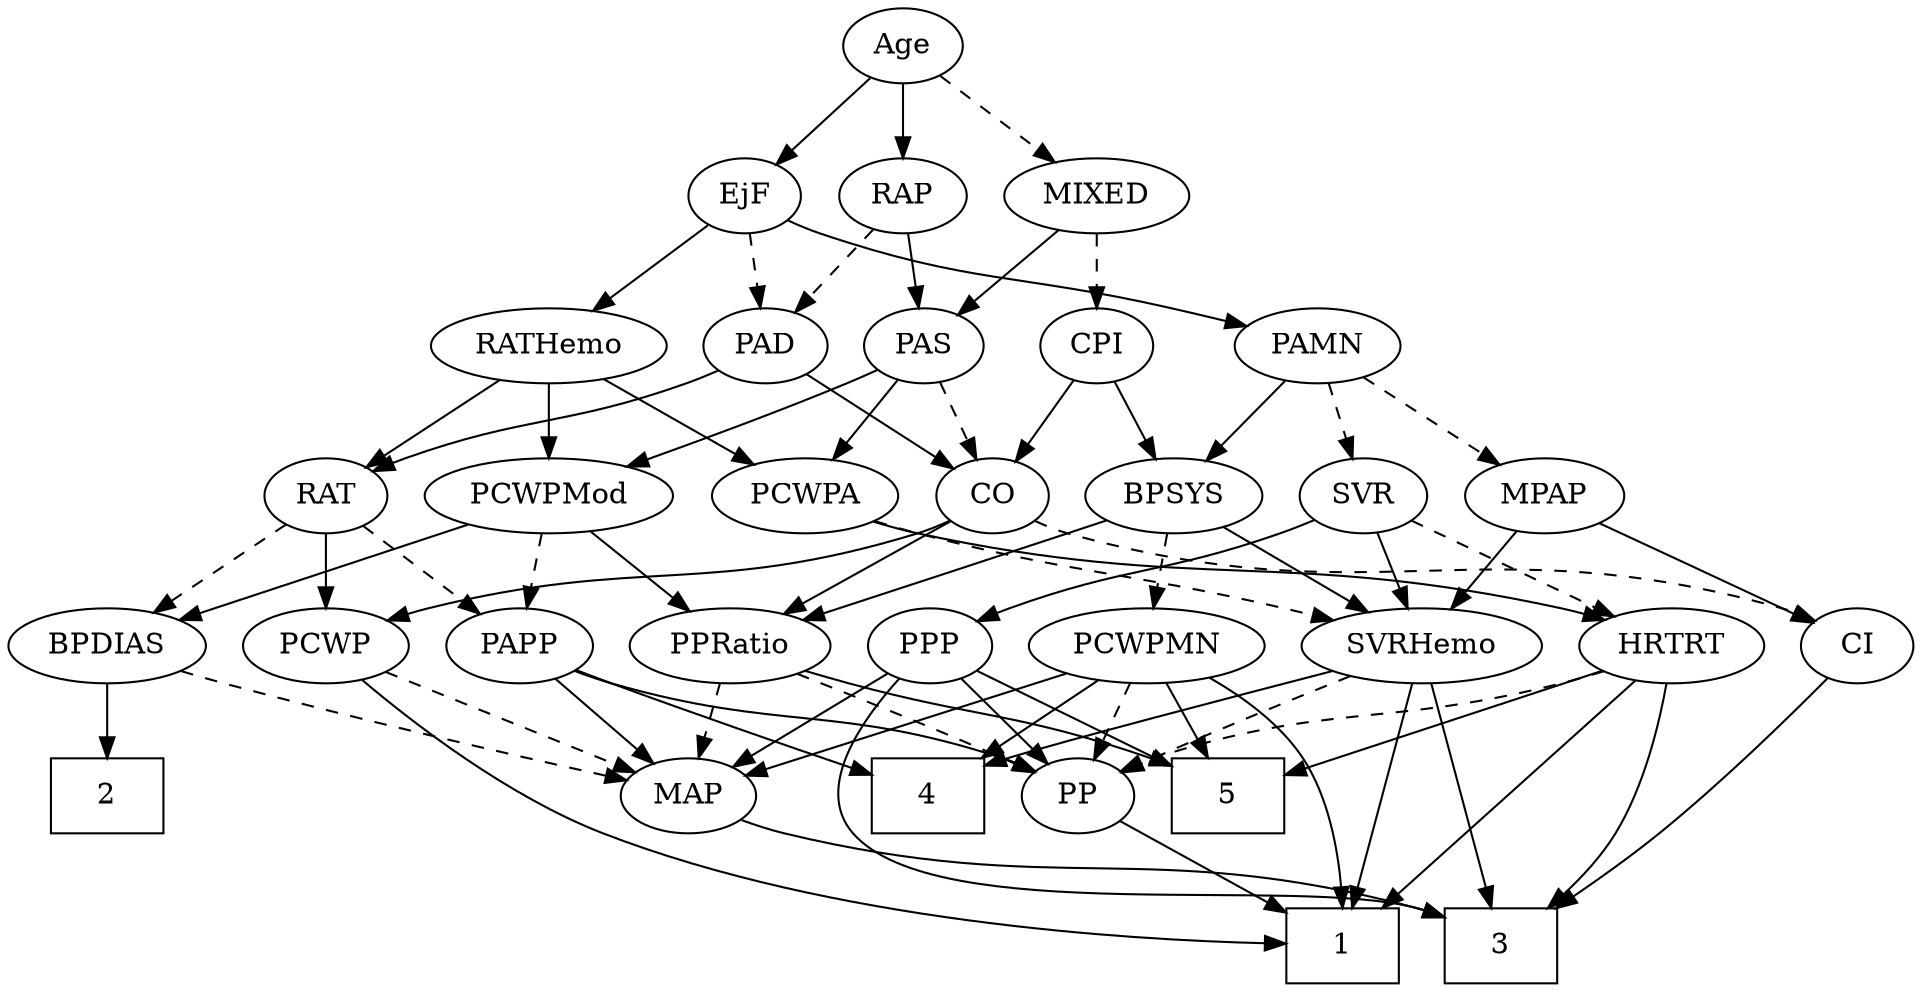 strict digraph {
	graph [bb="0,0,829.25,468"];
	node [label="\N"];
	1	[height=0.5,
		pos="565.25,18",
		shape=box,
		width=0.75];
	2	[height=0.5,
		pos="42.246,90",
		shape=box,
		width=0.75];
	3	[height=0.5,
		pos="641.25,18",
		shape=box,
		width=0.75];
	4	[height=0.5,
		pos="366.25,90",
		shape=box,
		width=0.75];
	5	[height=0.5,
		pos="510.25,90",
		shape=box,
		width=0.75];
	Age	[height=0.5,
		pos="396.25,450",
		width=0.75];
	EjF	[height=0.5,
		pos="323.25,378",
		width=0.75];
	Age -> EjF	[pos="e,338,393.14 381.47,434.83 371.08,424.87 357,411.37 345.29,400.14",
		style=solid];
	RAP	[height=0.5,
		pos="396.25,378",
		width=0.77632];
	Age -> RAP	[pos="e,396.25,396.1 396.25,431.7 396.25,423.98 396.25,414.71 396.25,406.11",
		style=solid];
	MIXED	[height=0.5,
		pos="482.25,378",
		width=1.1193];
	Age -> MIXED	[pos="e,463.63,394.16 412.83,435.5 424.99,425.61 441.75,411.96 455.75,400.56",
		style=dashed];
	PAD	[height=0.5,
		pos="330.25,306",
		width=0.79437];
	EjF -> PAD	[pos="e,328.54,324.1 324.98,359.7 325.75,351.98 326.68,342.71 327.54,334.11",
		style=dashed];
	PAMN	[height=0.5,
		pos="581.25,306",
		width=1.011];
	EjF -> PAMN	[pos="e,550.23,315.64 343.86,366.32 348.82,364.02 354.15,361.76 359.25,360 427.75,336.39 447.92,341.44 518.25,324 525.43,322.22 533.05,\
320.24 540.41,318.28",
		style=solid];
	RATHemo	[height=0.5,
		pos="234.25,306",
		width=1.3721];
	EjF -> RATHemo	[pos="e,254.02,322.55 306.51,363.83 294.05,354.03 276.75,340.43 262.21,328.99",
		style=solid];
	RAP -> PAD	[pos="e,344.22,321.82 382.25,362.15 373.24,352.6 361.35,339.99 351.22,329.25",
		style=dashed];
	PAS	[height=0.5,
		pos="404.25,306",
		width=0.75];
	RAP -> PAS	[pos="e,402.29,324.1 398.22,359.7 399.11,351.98 400.16,342.71 401.15,334.11",
		style=solid];
	MIXED -> PAS	[pos="e,419.66,320.83 464.94,361.46 453.82,351.49 439.25,338.41 427.17,327.58",
		style=solid];
	CPI	[height=0.5,
		pos="482.25,306",
		width=0.75];
	MIXED -> CPI	[pos="e,482.25,324.1 482.25,359.7 482.25,351.98 482.25,342.71 482.25,334.11",
		style=dashed];
	MPAP	[height=0.5,
		pos="681.25,234",
		width=0.97491];
	SVRHemo	[height=0.5,
		pos="609.25,162",
		width=1.3902];
	MPAP -> SVRHemo	[pos="e,625.84,179.13 665.62,217.81 656.17,208.62 643.93,196.72 633.26,186.35",
		style=solid];
	CI	[height=0.5,
		pos="802.25,162",
		width=0.75];
	MPAP -> CI	[pos="e,782.3,174.54 703.72,220 723.46,208.58 752.27,191.91 773.64,179.55",
		style=solid];
	BPSYS	[height=0.5,
		pos="516.25,234",
		width=1.0471];
	PCWPMN	[height=0.5,
		pos="491.25,162",
		width=1.3902];
	BPSYS -> PCWPMN	[pos="e,497.42,180.28 510.19,216.05 507.38,208.18 503.97,198.62 500.82,189.79",
		style=dashed];
	BPSYS -> SVRHemo	[pos="e,588.71,178.46 535.52,218.5 548.5,208.72 565.86,195.65 580.48,184.65",
		style=solid];
	PPRatio	[height=0.5,
		pos="311.25,162",
		width=1.1013];
	BPSYS -> PPRatio	[pos="e,341.8,173.68 487.21,222.35 481.28,220.22 475.07,218.01 469.25,216 421.03,199.32 408.57,196.36 360.25,180 357.35,179.02 354.37,\
178 351.37,176.97",
		style=solid];
	CO	[height=0.5,
		pos="433.25,234",
		width=0.75];
	PAD -> CO	[pos="e,414.82,247.52 349.14,292.16 365.21,281.24 388.48,265.43 406.47,253.2",
		style=solid];
	RAT	[height=0.5,
		pos="137.25,234",
		width=0.75827];
	PAD -> RAT	[pos="e,158.34,245.6 307.94,294.45 302.83,292.2 297.39,289.92 292.25,288 240.48,268.68 224.81,271.85 173.25,252 171.41,251.29 169.53,250.53 \
167.65,249.74",
		style=solid];
	CO -> PPRatio	[pos="e,334.87,176.56 413.37,221.6 394.5,210.77 365.8,194.3 343.63,181.58",
		style=solid];
	PCWP	[height=0.5,
		pos="137.25,162",
		width=0.97491];
	CO -> PCWP	[pos="e,163.48,174.14 412.7,222.11 407.74,219.82 402.39,217.61 397.25,216 304.36,186.94 275.12,205.67 181.25,180 178.6,179.28 175.89,178.45 \
173.18,177.56",
		style=solid];
	CO -> CI	[pos="e,781.75,174.06 453.74,221.94 458.7,219.66 464.07,217.49 469.25,216 597,179.14 638.49,216.86 766.25,180 768.19,179.44 770.16,178.79 \
772.12,178.07",
		style=dashed];
	PAS -> CO	[pos="e,426.42,251.47 411.12,288.41 414.51,280.22 418.69,270.14 422.49,260.95",
		style=dashed];
	PCWPMod	[height=0.5,
		pos="234.25,234",
		width=1.4443];
	PAS -> PCWPMod	[pos="e,268.09,247.69 383.03,294.7 378.2,292.44 373.07,290.09 368.25,288 338.19,274.98 303.83,261.41 277.43,251.27",
		style=solid];
	PCWPA	[height=0.5,
		pos="346.25,234",
		width=1.1555];
	PAS -> PCWPA	[pos="e,359.61,251.13 391.66,289.81 384.2,280.8 374.56,269.18 366.09,258.95",
		style=solid];
	PAMN -> MPAP	[pos="e,661.38,248.91 601.48,290.83 616.22,280.52 636.37,266.41 652.74,254.96",
		style=dashed];
	PAMN -> BPSYS	[pos="e,531.08,250.98 566.82,289.46 558.36,280.35 547.49,268.65 538.01,258.43",
		style=solid];
	SVR	[height=0.5,
		pos="600.25,234",
		width=0.77632];
	PAMN -> SVR	[pos="e,595.69,251.79 585.85,288.05 587.99,280.14 590.6,270.54 593,261.69",
		style=dashed];
	RATHemo -> RAT	[pos="e,155.14,247.91 212.72,289.46 198.12,278.93 178.74,264.94 163.27,253.78",
		style=solid];
	RATHemo -> PCWPMod	[pos="e,234.25,252.1 234.25,287.7 234.25,279.98 234.25,270.71 234.25,262.11",
		style=solid];
	RATHemo -> PCWPA	[pos="e,323.29,249.35 258,290.15 274.4,279.9 296.41,266.15 314.34,254.94",
		style=solid];
	CPI -> BPSYS	[pos="e,508.17,251.63 490.13,288.76 494.15,280.49 499.13,270.23 503.67,260.9",
		style=solid];
	CPI -> CO	[pos="e,444.09,250.49 471.37,289.46 465.09,280.49 457.06,269.02 449.99,258.92",
		style=solid];
	BPDIAS	[height=0.5,
		pos="42.246,162",
		width=1.1735];
	RAT -> BPDIAS	[pos="e,62.674,178.05 119.38,219.83 105.77,209.81 86.767,195.81 71.027,184.21",
		style=dashed];
	RAT -> PCWP	[pos="e,137.25,180.1 137.25,215.7 137.25,207.98 137.25,198.71 137.25,190.11",
		style=solid];
	PAPP	[height=0.5,
		pos="222.25,162",
		width=0.88464];
	RAT -> PAPP	[pos="e,205.03,177.18 153.64,219.5 165.98,209.34 183.11,195.23 197.17,183.65",
		style=dashed];
	SVR -> SVRHemo	[pos="e,607.05,180.1 602.47,215.7 603.46,207.98 604.65,198.71 605.76,190.11",
		style=solid];
	PPP	[height=0.5,
		pos="396.25,162",
		width=0.75];
	SVR -> PPP	[pos="e,417.31,173.69 578.58,222.33 573.61,220.08 568.29,217.84 563.25,216 506.51,195.33 488.87,200.97 432.25,180 430.4,179.32 428.52,\
178.57 426.63,177.79",
		style=solid];
	HRTRT	[height=0.5,
		pos="717.25,162",
		width=1.1013];
	SVR -> HRTRT	[pos="e,694.08,176.86 620.09,221.13 637.93,210.46 664.43,194.6 685.26,182.14",
		style=dashed];
	PCWPMod -> BPDIAS	[pos="e,73.267,174.31 199.48,220.32 166.72,208.38 117.65,190.49 83.058,177.88",
		style=solid];
	PCWPMod -> PPRatio	[pos="e,294.28,178.43 252.11,216.76 262.43,207.38 275.56,195.44 286.83,185.2",
		style=solid];
	PCWPMod -> PAPP	[pos="e,225.18,180.1 231.28,215.7 229.96,207.98 228.37,198.71 226.89,190.11",
		style=dashed];
	PCWPA -> SVRHemo	[pos="e,571.87,174.07 377.67,222.03 384.11,219.92 390.87,217.81 397.25,216 464.45,196.94 482.66,197.68 550.25,180 554.08,179 558.05,177.93 \
562.03,176.83",
		style=dashed];
	PCWPA -> HRTRT	[pos="e,687.99,174.23 376.99,221.71 383.61,219.57 390.61,217.53 397.25,216 515.63,188.67 550.03,208.06 668.25,180 671.59,179.21 675.02,\
178.27 678.45,177.26",
		style=solid];
	PCWPMN -> 1	[pos="e,564.55,36.104 512.56,145.63 524.25,136.09 538,122.84 546.25,108 556.83,88.95 561.52,64.592 563.6,46.176",
		style=solid];
	PCWPMN -> 4	[pos="e,393.41,106.21 465.35,146.5 447.11,136.29 422.47,122.48 402.31,111.2",
		style=solid];
	PCWPMN -> 5	[pos="e,505.56,108.28 495.85,144.05 497.96,136.26 500.52,126.82 502.9,118.08",
		style=solid];
	MAP	[height=0.5,
		pos="252.25,90",
		width=0.84854];
	PCWPMN -> MAP	[pos="e,278.9,98.807 453.64,149.99 408.52,136.77 333.37,114.76 288.75,101.69",
		style=solid];
	PP	[height=0.5,
		pos="438.25,90",
		width=0.75];
	PCWPMN -> PP	[pos="e,449.99,106.51 478.69,144.41 471.96,135.53 463.56,124.44 456.17,114.67",
		style=dashed];
	SVRHemo -> 1	[pos="e,570.57,36.189 603.94,143.87 596.41,119.56 582.54,74.819 573.62,46.013",
		style=solid];
	SVRHemo -> 3	[pos="e,637.37,36.189 613.11,143.87 618.58,119.56 628.67,74.819 635.16,46.013",
		style=solid];
	SVRHemo -> 4	[pos="e,393.52,104.58 571.86,149.97 564.7,147.93 557.25,145.86 550.25,144 487.76,127.41 467.85,130.26 402.98,107.91",
		style=solid];
	SVRHemo -> PP	[pos="e,459.46,101.31 575.7,148.55 548.23,138.18 508.46,122.77 474.25,108 472.44,107.22 470.59,106.4 468.72,105.56",
		style=dashed];
	BPDIAS -> 2	[pos="e,42.246,108.1 42.246,143.7 42.246,135.98 42.246,126.71 42.246,118.11",
		style=solid];
	BPDIAS -> MAP	[pos="e,226.16,99.695 74.599,150.22 112.99,137.42 176.81,116.15 216.59,102.88",
		style=dashed];
	MAP -> 3	[pos="e,614.07,31.759 276.19,78.721 282.9,76.182 290.27,73.704 297.25,72 429.42,39.72 469.76,70.96 601.25,36 602.3,35.719 603.37,35.415 \
604.44,35.092",
		style=solid];
	PP -> 1	[pos="e,538.13,33.948 458.37,77.908 477.39,67.426 506.35,51.463 529.33,38.797",
		style=solid];
	PPP -> 3	[pos="e,614.05,31.706 374.98,150.59 359.41,141.67 339.46,127.21 330.25,108 323.33,93.573 319.7,84.036 330.25,72 370.28,26.301 542.65,52.027 \
601.25,36 602.3,35.711 603.37,35.401 604.43,35.072",
		style=solid];
	PPP -> 5	[pos="e,483.11,107.66 415.58,149.13 431.67,139.25 455,124.92 474.47,112.97",
		style=solid];
	PPP -> MAP	[pos="e,275.01,102.07 375,150.67 351.06,139.04 311.91,120 284.26,106.56",
		style=solid];
	PPP -> PP	[pos="e,428.46,107.31 405.78,145.12 410.91,136.56 417.37,125.8 423.17,116.13",
		style=solid];
	PPRatio -> 5	[pos="e,482.9,104.38 341.52,150.35 347.71,148.21 354.18,146.01 360.25,144 407.83,128.24 423.06,127.43 473.43,108.08",
		style=solid];
	PPRatio -> MAP	[pos="e,265.45,106.67 297.56,144.76 290.01,135.8 280.49,124.51 272.13,114.59",
		style=dashed];
	PPRatio -> PP	[pos="e,417.92,102.2 335.43,147.67 356.34,136.15 386.62,119.46 408.91,107.17",
		style=dashed];
	PCWP -> 1	[pos="e,538.08,20.608 146.16,144.38 158.21,123.71 181.73,89.059 212.25,72 265.95,41.972 448.75,26.638 528.05,21.271",
		style=solid];
	PCWP -> MAP	[pos="e,231.59,103.58 159.15,147.67 177.23,136.66 203.06,120.94 222.93,108.85",
		style=dashed];
	CI -> 3	[pos="e,667.02,36.176 788.91,146.09 772.23,127.78 742.44,96.206 714.25,72 702.08,61.555 687.97,50.988 675.42,42.067",
		style=solid];
	PAPP -> 4	[pos="e,339.12,104.19 245.7,149.6 268.49,138.52 303.41,121.55 329.81,108.71",
		style=solid];
	PAPP -> MAP	[pos="e,244.98,107.96 229.36,144.41 232.82,136.34 237.06,126.43 240.95,117.35",
		style=solid];
	PAPP -> PP	[pos="e,417.21,101.75 246.56,149.98 251.69,147.85 257.1,145.74 262.25,144 323.09,123.38 341.82,129.81 402.25,108 404.1,107.33 405.99,106.6 \
407.88,105.83",
		style=solid];
	HRTRT -> 1	[pos="e,583.67,36.21 700.69,145.53 674.3,120.88 622.5,72.487 591.17,43.214",
		style=solid];
	HRTRT -> 3	[pos="e,662.65,36.142 715.27,143.95 712.54,125.27 706.36,94.92 693.25,72 687.21,61.442 678.55,51.467 670.04,43.079",
		style=solid];
	HRTRT -> 5	[pos="e,537.39,100.01 686.68,150.34 680.58,148.23 674.21,146.04 668.25,144 626.86,129.88 579.27,113.96 547.22,103.28",
		style=solid];
	HRTRT -> PP	[pos="e,458.82,101.82 687.67,149.94 681.32,147.79 674.6,145.68 668.25,144 583.47,121.56 557.7,134.95 474.25,108 472.32,107.38 470.37,106.68 \
468.42,105.92",
		style=dashed];
}
